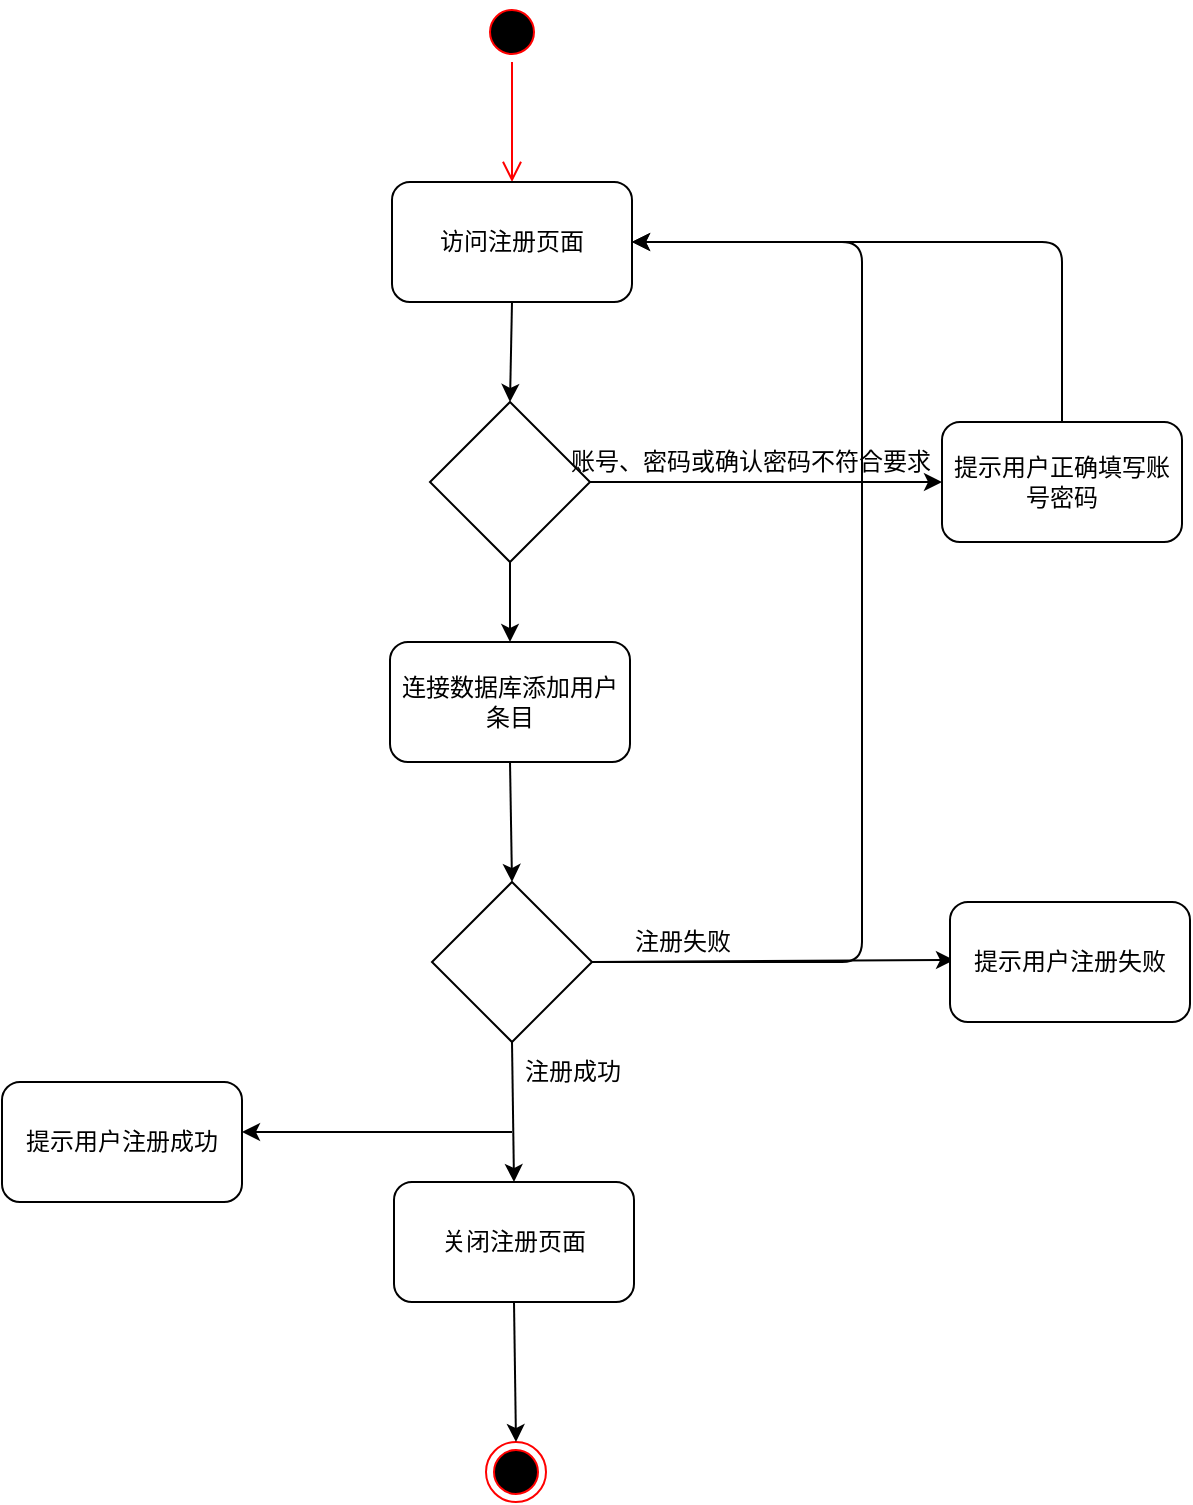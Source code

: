 <mxfile version="14.8.3" type="github">
  <diagram id="oSUh5gTr1yz_BKYe20sq" name="第 1 页">
    <mxGraphModel dx="1022" dy="418" grid="1" gridSize="10" guides="1" tooltips="1" connect="1" arrows="1" fold="1" page="1" pageScale="1" pageWidth="827" pageHeight="1169" math="0" shadow="0">
      <root>
        <mxCell id="0" />
        <mxCell id="1" parent="0" />
        <mxCell id="B3denJLG_MfzvqDeC5Jf-4" value="" style="ellipse;html=1;shape=startState;fillColor=#000000;strokeColor=#ff0000;" vertex="1" parent="1">
          <mxGeometry x="400" y="50" width="30" height="30" as="geometry" />
        </mxCell>
        <mxCell id="B3denJLG_MfzvqDeC5Jf-5" value="" style="edgeStyle=orthogonalEdgeStyle;html=1;verticalAlign=bottom;endArrow=open;endSize=8;strokeColor=#ff0000;" edge="1" source="B3denJLG_MfzvqDeC5Jf-4" parent="1">
          <mxGeometry relative="1" as="geometry">
            <mxPoint x="415" y="140" as="targetPoint" />
          </mxGeometry>
        </mxCell>
        <mxCell id="B3denJLG_MfzvqDeC5Jf-6" value="访问注册页面" style="rounded=1;whiteSpace=wrap;html=1;" vertex="1" parent="1">
          <mxGeometry x="355" y="140" width="120" height="60" as="geometry" />
        </mxCell>
        <mxCell id="B3denJLG_MfzvqDeC5Jf-7" value="" style="rhombus;whiteSpace=wrap;html=1;" vertex="1" parent="1">
          <mxGeometry x="374" y="250" width="80" height="80" as="geometry" />
        </mxCell>
        <mxCell id="B3denJLG_MfzvqDeC5Jf-9" value="" style="endArrow=classic;html=1;exitX=0.5;exitY=1;exitDx=0;exitDy=0;entryX=0.5;entryY=0;entryDx=0;entryDy=0;" edge="1" parent="1" source="B3denJLG_MfzvqDeC5Jf-6" target="B3denJLG_MfzvqDeC5Jf-7">
          <mxGeometry width="50" height="50" relative="1" as="geometry">
            <mxPoint x="390" y="260" as="sourcePoint" />
            <mxPoint x="440" y="210" as="targetPoint" />
          </mxGeometry>
        </mxCell>
        <mxCell id="B3denJLG_MfzvqDeC5Jf-10" value="" style="endArrow=classic;html=1;" edge="1" parent="1">
          <mxGeometry width="50" height="50" relative="1" as="geometry">
            <mxPoint x="454" y="290" as="sourcePoint" />
            <mxPoint x="630" y="290" as="targetPoint" />
          </mxGeometry>
        </mxCell>
        <mxCell id="B3denJLG_MfzvqDeC5Jf-11" value="账号、密码或确认密码不符合要求" style="text;html=1;align=center;verticalAlign=middle;resizable=0;points=[];autosize=1;strokeColor=none;" vertex="1" parent="1">
          <mxGeometry x="434" y="270" width="200" height="20" as="geometry" />
        </mxCell>
        <mxCell id="B3denJLG_MfzvqDeC5Jf-12" value="提示用户正确填写账号密码" style="rounded=1;whiteSpace=wrap;html=1;" vertex="1" parent="1">
          <mxGeometry x="630" y="260" width="120" height="60" as="geometry" />
        </mxCell>
        <mxCell id="B3denJLG_MfzvqDeC5Jf-13" value="" style="endArrow=classic;html=1;entryX=1;entryY=0.5;entryDx=0;entryDy=0;" edge="1" parent="1" target="B3denJLG_MfzvqDeC5Jf-6">
          <mxGeometry width="50" height="50" relative="1" as="geometry">
            <mxPoint x="690" y="260" as="sourcePoint" />
            <mxPoint x="740" y="210" as="targetPoint" />
            <Array as="points">
              <mxPoint x="690" y="170" />
            </Array>
          </mxGeometry>
        </mxCell>
        <mxCell id="B3denJLG_MfzvqDeC5Jf-17" value="" style="endArrow=classic;html=1;exitX=0.5;exitY=1;exitDx=0;exitDy=0;" edge="1" parent="1" source="B3denJLG_MfzvqDeC5Jf-7">
          <mxGeometry width="50" height="50" relative="1" as="geometry">
            <mxPoint x="390" y="340" as="sourcePoint" />
            <mxPoint x="414" y="370" as="targetPoint" />
          </mxGeometry>
        </mxCell>
        <mxCell id="B3denJLG_MfzvqDeC5Jf-18" value="连接数据库添加用户条目" style="rounded=1;whiteSpace=wrap;html=1;" vertex="1" parent="1">
          <mxGeometry x="354" y="370" width="120" height="60" as="geometry" />
        </mxCell>
        <mxCell id="B3denJLG_MfzvqDeC5Jf-20" value="" style="endArrow=classic;html=1;exitX=0.5;exitY=1;exitDx=0;exitDy=0;entryX=0.5;entryY=0;entryDx=0;entryDy=0;" edge="1" parent="1" source="B3denJLG_MfzvqDeC5Jf-18">
          <mxGeometry width="50" height="50" relative="1" as="geometry">
            <mxPoint x="390" y="420" as="sourcePoint" />
            <mxPoint x="415" y="490" as="targetPoint" />
          </mxGeometry>
        </mxCell>
        <mxCell id="B3denJLG_MfzvqDeC5Jf-27" value="关闭注册页面" style="rounded=1;whiteSpace=wrap;html=1;" vertex="1" parent="1">
          <mxGeometry x="356" y="640" width="120" height="60" as="geometry" />
        </mxCell>
        <mxCell id="B3denJLG_MfzvqDeC5Jf-28" value="" style="ellipse;html=1;shape=endState;fillColor=#000000;strokeColor=#ff0000;" vertex="1" parent="1">
          <mxGeometry x="402" y="770" width="30" height="30" as="geometry" />
        </mxCell>
        <mxCell id="B3denJLG_MfzvqDeC5Jf-29" value="" style="endArrow=classic;html=1;exitX=0.5;exitY=1;exitDx=0;exitDy=0;" edge="1" parent="1" source="B3denJLG_MfzvqDeC5Jf-27">
          <mxGeometry width="50" height="50" relative="1" as="geometry">
            <mxPoint x="392" y="840" as="sourcePoint" />
            <mxPoint x="417" y="770" as="targetPoint" />
          </mxGeometry>
        </mxCell>
        <mxCell id="B3denJLG_MfzvqDeC5Jf-31" value="" style="rhombus;whiteSpace=wrap;html=1;" vertex="1" parent="1">
          <mxGeometry x="375" y="490" width="80" height="80" as="geometry" />
        </mxCell>
        <mxCell id="B3denJLG_MfzvqDeC5Jf-32" value="" style="endArrow=classic;html=1;exitX=0.5;exitY=1;exitDx=0;exitDy=0;entryX=0.5;entryY=0;entryDx=0;entryDy=0;" edge="1" parent="1" source="B3denJLG_MfzvqDeC5Jf-31" target="B3denJLG_MfzvqDeC5Jf-27">
          <mxGeometry width="50" height="50" relative="1" as="geometry">
            <mxPoint x="390" y="620" as="sourcePoint" />
            <mxPoint x="440" y="570" as="targetPoint" />
          </mxGeometry>
        </mxCell>
        <mxCell id="B3denJLG_MfzvqDeC5Jf-33" value="注册成功" style="text;html=1;align=center;verticalAlign=middle;resizable=0;points=[];autosize=1;strokeColor=none;" vertex="1" parent="1">
          <mxGeometry x="415" y="575" width="60" height="20" as="geometry" />
        </mxCell>
        <mxCell id="B3denJLG_MfzvqDeC5Jf-34" value="" style="endArrow=classic;html=1;" edge="1" parent="1">
          <mxGeometry width="50" height="50" relative="1" as="geometry">
            <mxPoint x="415" y="615" as="sourcePoint" />
            <mxPoint x="280" y="615" as="targetPoint" />
          </mxGeometry>
        </mxCell>
        <mxCell id="B3denJLG_MfzvqDeC5Jf-35" value="提示用户注册成功" style="rounded=1;whiteSpace=wrap;html=1;" vertex="1" parent="1">
          <mxGeometry x="160" y="590" width="120" height="60" as="geometry" />
        </mxCell>
        <mxCell id="B3denJLG_MfzvqDeC5Jf-36" value="" style="endArrow=classic;html=1;entryX=1;entryY=0.5;entryDx=0;entryDy=0;" edge="1" parent="1" target="B3denJLG_MfzvqDeC5Jf-6">
          <mxGeometry width="50" height="50" relative="1" as="geometry">
            <mxPoint x="455" y="530" as="sourcePoint" />
            <mxPoint x="560" y="530" as="targetPoint" />
            <Array as="points">
              <mxPoint x="590" y="530" />
              <mxPoint x="590" y="170" />
            </Array>
          </mxGeometry>
        </mxCell>
        <mxCell id="B3denJLG_MfzvqDeC5Jf-37" value="注册失败" style="text;html=1;align=center;verticalAlign=middle;resizable=0;points=[];autosize=1;strokeColor=none;" vertex="1" parent="1">
          <mxGeometry x="470" y="510" width="60" height="20" as="geometry" />
        </mxCell>
        <mxCell id="B3denJLG_MfzvqDeC5Jf-38" value="" style="endArrow=classic;html=1;exitX=1;exitY=0.5;exitDx=0;exitDy=0;" edge="1" parent="1" source="B3denJLG_MfzvqDeC5Jf-31">
          <mxGeometry width="50" height="50" relative="1" as="geometry">
            <mxPoint x="584" y="530" as="sourcePoint" />
            <mxPoint x="636" y="529" as="targetPoint" />
          </mxGeometry>
        </mxCell>
        <mxCell id="B3denJLG_MfzvqDeC5Jf-39" value="提示用户注册失败" style="rounded=1;whiteSpace=wrap;html=1;" vertex="1" parent="1">
          <mxGeometry x="634" y="500" width="120" height="60" as="geometry" />
        </mxCell>
      </root>
    </mxGraphModel>
  </diagram>
</mxfile>
